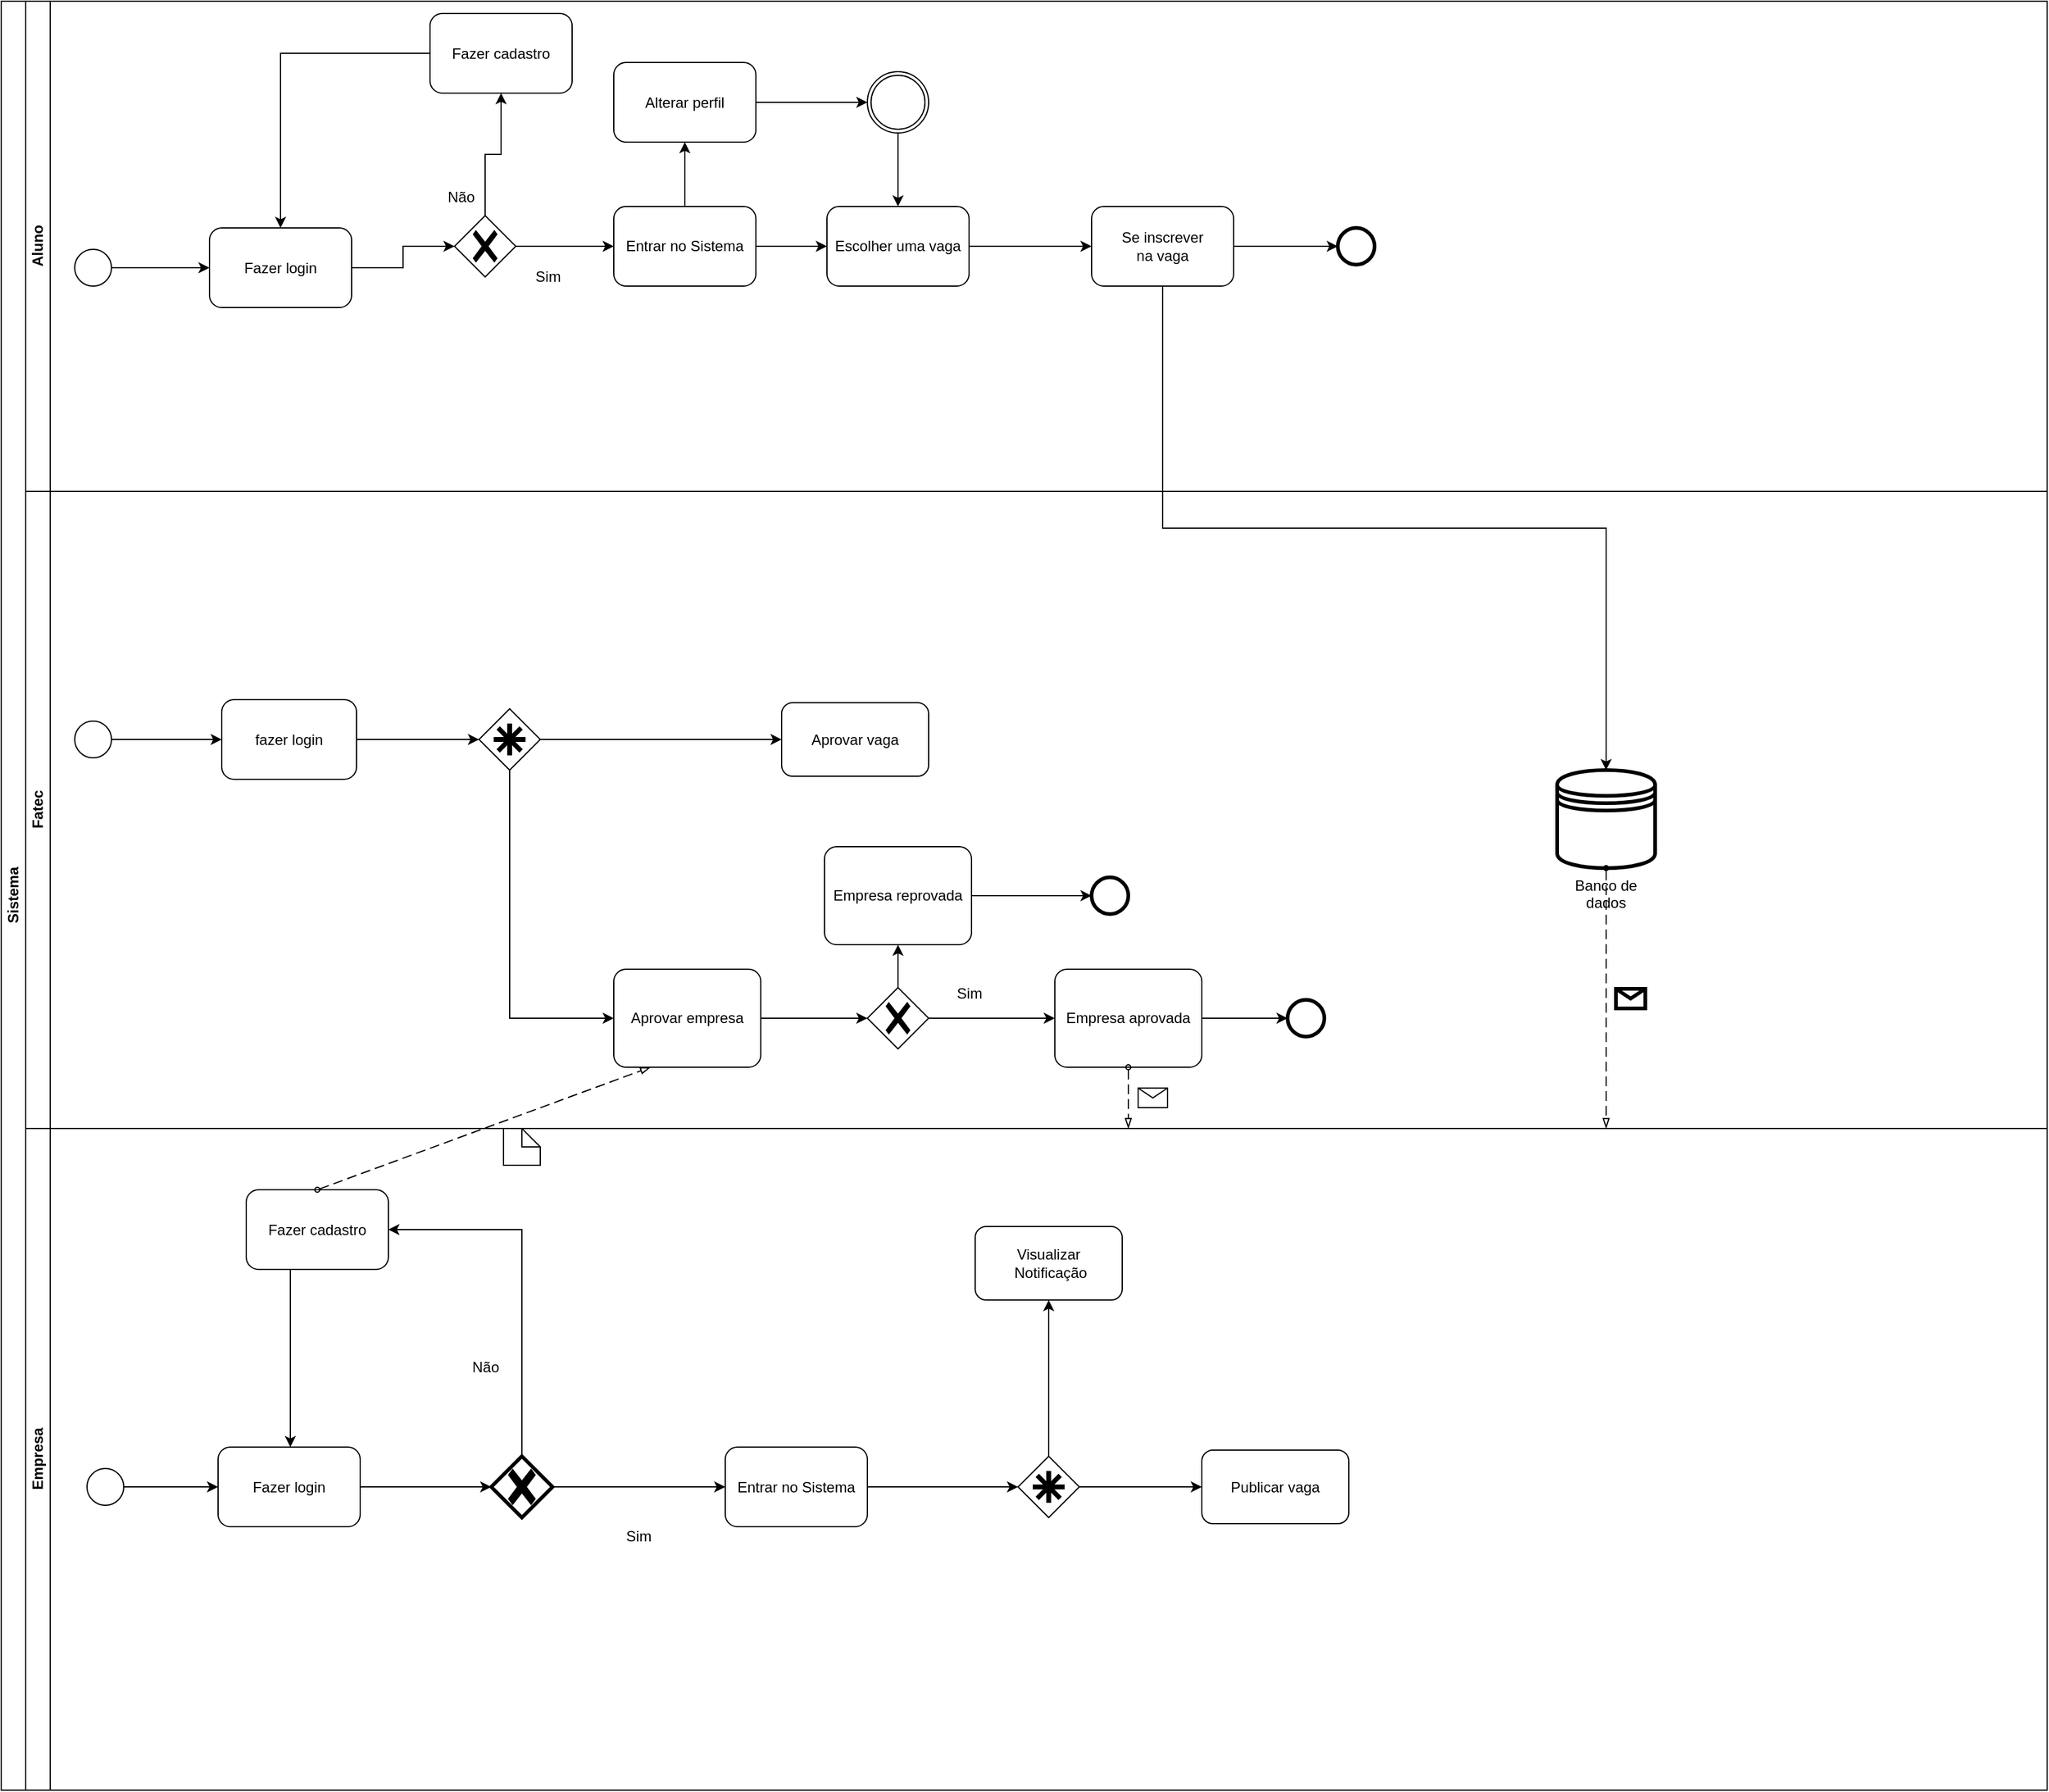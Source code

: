 <mxfile version="20.3.0" type="device"><diagram id="prtHgNgQTEPvFCAcTncT" name="Page-1"><mxGraphModel dx="907" dy="582" grid="1" gridSize="10" guides="1" tooltips="1" connect="1" arrows="1" fold="1" page="1" pageScale="1" pageWidth="827" pageHeight="1169" math="0" shadow="0"><root><mxCell id="0"/><mxCell id="1" parent="0"/><mxCell id="dNxyNK7c78bLwvsdeMH5-19" value="Sistema" style="swimlane;html=1;childLayout=stackLayout;resizeParent=1;resizeParentMax=0;horizontal=0;startSize=20;horizontalStack=0;" parent="1" vertex="1"><mxGeometry x="120" y="120" width="1670" height="1460" as="geometry"/></mxCell><mxCell id="dNxyNK7c78bLwvsdeMH5-20" value="Aluno" style="swimlane;html=1;startSize=20;horizontal=0;" parent="dNxyNK7c78bLwvsdeMH5-19" vertex="1"><mxGeometry x="20" width="1650" height="400" as="geometry"/></mxCell><mxCell id="dNxyNK7c78bLwvsdeMH5-23" value="" style="ellipse;whiteSpace=wrap;html=1;" parent="dNxyNK7c78bLwvsdeMH5-20" vertex="1"><mxGeometry x="40" y="202.5" width="30" height="30" as="geometry"/></mxCell><mxCell id="GHSd33qGZUoeTmm6zfTc-11" style="edgeStyle=orthogonalEdgeStyle;rounded=0;orthogonalLoop=1;jettySize=auto;html=1;entryX=0;entryY=0.5;entryDx=0;entryDy=0;entryPerimeter=0;" parent="dNxyNK7c78bLwvsdeMH5-20" source="GHSd33qGZUoeTmm6zfTc-7" target="GHSd33qGZUoeTmm6zfTc-8" edge="1"><mxGeometry relative="1" as="geometry"/></mxCell><mxCell id="GHSd33qGZUoeTmm6zfTc-7" value="Fazer login" style="points=[[0.25,0,0],[0.5,0,0],[0.75,0,0],[1,0.25,0],[1,0.5,0],[1,0.75,0],[0.75,1,0],[0.5,1,0],[0.25,1,0],[0,0.75,0],[0,0.5,0],[0,0.25,0]];shape=mxgraph.bpmn.task;whiteSpace=wrap;rectStyle=rounded;size=10;taskMarker=abstract;" parent="dNxyNK7c78bLwvsdeMH5-20" vertex="1"><mxGeometry x="150" y="185" width="116" height="65" as="geometry"/></mxCell><mxCell id="GHSd33qGZUoeTmm6zfTc-6" value="" style="edgeStyle=orthogonalEdgeStyle;rounded=0;orthogonalLoop=1;jettySize=auto;html=1;entryX=0;entryY=0.5;entryDx=0;entryDy=0;entryPerimeter=0;" parent="dNxyNK7c78bLwvsdeMH5-20" source="dNxyNK7c78bLwvsdeMH5-23" target="GHSd33qGZUoeTmm6zfTc-7" edge="1"><mxGeometry relative="1" as="geometry"><mxPoint x="105" y="95.0" as="targetPoint"/></mxGeometry></mxCell><mxCell id="GHSd33qGZUoeTmm6zfTc-8" value="" style="points=[[0.25,0.25,0],[0.5,0,0],[0.75,0.25,0],[1,0.5,0],[0.75,0.75,0],[0.5,1,0],[0.25,0.75,0],[0,0.5,0]];shape=mxgraph.bpmn.gateway2;html=1;verticalLabelPosition=bottom;labelBackgroundColor=#ffffff;verticalAlign=top;align=center;perimeter=rhombusPerimeter;outlineConnect=0;outline=none;symbol=none;gwType=exclusive;" parent="dNxyNK7c78bLwvsdeMH5-20" vertex="1"><mxGeometry x="350" y="175" width="50" height="50" as="geometry"/></mxCell><mxCell id="GHSd33qGZUoeTmm6zfTc-19" style="edgeStyle=orthogonalEdgeStyle;rounded=0;orthogonalLoop=1;jettySize=auto;html=1;entryX=0.5;entryY=0;entryDx=0;entryDy=0;entryPerimeter=0;" parent="dNxyNK7c78bLwvsdeMH5-20" source="GHSd33qGZUoeTmm6zfTc-14" target="GHSd33qGZUoeTmm6zfTc-7" edge="1"><mxGeometry relative="1" as="geometry"/></mxCell><mxCell id="GHSd33qGZUoeTmm6zfTc-14" value="Fazer cadastro" style="points=[[0.25,0,0],[0.5,0,0],[0.75,0,0],[1,0.25,0],[1,0.5,0],[1,0.75,0],[0.75,1,0],[0.5,1,0],[0.25,1,0],[0,0.75,0],[0,0.5,0],[0,0.25,0]];shape=mxgraph.bpmn.task;whiteSpace=wrap;rectStyle=rounded;size=10;taskMarker=abstract;" parent="dNxyNK7c78bLwvsdeMH5-20" vertex="1"><mxGeometry x="330" y="10" width="116" height="65" as="geometry"/></mxCell><mxCell id="GHSd33qGZUoeTmm6zfTc-12" style="edgeStyle=orthogonalEdgeStyle;rounded=0;orthogonalLoop=1;jettySize=auto;html=1;entryX=0.5;entryY=1;entryDx=0;entryDy=0;entryPerimeter=0;" parent="dNxyNK7c78bLwvsdeMH5-20" source="GHSd33qGZUoeTmm6zfTc-8" target="GHSd33qGZUoeTmm6zfTc-14" edge="1"><mxGeometry relative="1" as="geometry"><mxPoint x="365" y="60" as="targetPoint"/></mxGeometry></mxCell><mxCell id="GHSd33qGZUoeTmm6zfTc-15" value="Não" style="text;html=1;align=center;verticalAlign=middle;resizable=0;points=[];autosize=1;strokeColor=none;fillColor=none;" parent="dNxyNK7c78bLwvsdeMH5-20" vertex="1"><mxGeometry x="330" y="145" width="50" height="30" as="geometry"/></mxCell><mxCell id="GHSd33qGZUoeTmm6zfTc-16" value="Sim" style="text;html=1;align=center;verticalAlign=middle;resizable=0;points=[];autosize=1;strokeColor=none;fillColor=none;" parent="dNxyNK7c78bLwvsdeMH5-20" vertex="1"><mxGeometry x="406" y="210" width="40" height="30" as="geometry"/></mxCell><mxCell id="GHSd33qGZUoeTmm6zfTc-28" style="edgeStyle=orthogonalEdgeStyle;rounded=0;orthogonalLoop=1;jettySize=auto;html=1;" parent="dNxyNK7c78bLwvsdeMH5-20" source="GHSd33qGZUoeTmm6zfTc-18" target="GHSd33qGZUoeTmm6zfTc-27" edge="1"><mxGeometry relative="1" as="geometry"/></mxCell><mxCell id="GHSd33qGZUoeTmm6zfTc-18" value="Entrar no Sistema" style="points=[[0.25,0,0],[0.5,0,0],[0.75,0,0],[1,0.25,0],[1,0.5,0],[1,0.75,0],[0.75,1,0],[0.5,1,0],[0.25,1,0],[0,0.75,0],[0,0.5,0],[0,0.25,0]];shape=mxgraph.bpmn.task;whiteSpace=wrap;rectStyle=rounded;size=10;taskMarker=abstract;" parent="dNxyNK7c78bLwvsdeMH5-20" vertex="1"><mxGeometry x="480" y="167.5" width="116" height="65" as="geometry"/></mxCell><mxCell id="GHSd33qGZUoeTmm6zfTc-17" style="edgeStyle=orthogonalEdgeStyle;rounded=0;orthogonalLoop=1;jettySize=auto;html=1;exitX=1;exitY=0.5;exitDx=0;exitDy=0;exitPerimeter=0;entryX=0;entryY=0.5;entryDx=0;entryDy=0;entryPerimeter=0;" parent="dNxyNK7c78bLwvsdeMH5-20" source="GHSd33qGZUoeTmm6zfTc-8" target="GHSd33qGZUoeTmm6zfTc-18" edge="1"><mxGeometry relative="1" as="geometry"><mxPoint x="460" y="200.241" as="targetPoint"/></mxGeometry></mxCell><mxCell id="GHSd33qGZUoeTmm6zfTc-24" style="edgeStyle=orthogonalEdgeStyle;rounded=0;orthogonalLoop=1;jettySize=auto;html=1;entryX=0;entryY=0.5;entryDx=0;entryDy=0;entryPerimeter=0;" parent="dNxyNK7c78bLwvsdeMH5-20" source="GHSd33qGZUoeTmm6zfTc-21" target="GHSd33qGZUoeTmm6zfTc-23" edge="1"><mxGeometry relative="1" as="geometry"/></mxCell><mxCell id="GHSd33qGZUoeTmm6zfTc-21" value="Escolher uma vaga" style="points=[[0.25,0,0],[0.5,0,0],[0.75,0,0],[1,0.25,0],[1,0.5,0],[1,0.75,0],[0.75,1,0],[0.5,1,0],[0.25,1,0],[0,0.75,0],[0,0.5,0],[0,0.25,0]];shape=mxgraph.bpmn.task;whiteSpace=wrap;rectStyle=rounded;size=10;taskMarker=abstract;" parent="dNxyNK7c78bLwvsdeMH5-20" vertex="1"><mxGeometry x="654" y="167.5" width="116" height="65" as="geometry"/></mxCell><mxCell id="GHSd33qGZUoeTmm6zfTc-20" style="edgeStyle=orthogonalEdgeStyle;rounded=0;orthogonalLoop=1;jettySize=auto;html=1;entryX=0;entryY=0.5;entryDx=0;entryDy=0;entryPerimeter=0;" parent="dNxyNK7c78bLwvsdeMH5-20" source="GHSd33qGZUoeTmm6zfTc-18" target="GHSd33qGZUoeTmm6zfTc-21" edge="1"><mxGeometry relative="1" as="geometry"><mxPoint x="660" y="200.0" as="targetPoint"/></mxGeometry></mxCell><mxCell id="GHSd33qGZUoeTmm6zfTc-33" style="edgeStyle=orthogonalEdgeStyle;rounded=0;orthogonalLoop=1;jettySize=auto;html=1;entryX=0;entryY=0.5;entryDx=0;entryDy=0;" parent="dNxyNK7c78bLwvsdeMH5-20" source="GHSd33qGZUoeTmm6zfTc-23" target="GHSd33qGZUoeTmm6zfTc-29" edge="1"><mxGeometry relative="1" as="geometry"/></mxCell><mxCell id="GHSd33qGZUoeTmm6zfTc-23" value="Se inscrever&#10;na vaga" style="points=[[0.25,0,0],[0.5,0,0],[0.75,0,0],[1,0.25,0],[1,0.5,0],[1,0.75,0],[0.75,1,0],[0.5,1,0],[0.25,1,0],[0,0.75,0],[0,0.5,0],[0,0.25,0]];shape=mxgraph.bpmn.task;whiteSpace=wrap;rectStyle=rounded;size=10;taskMarker=abstract;" parent="dNxyNK7c78bLwvsdeMH5-20" vertex="1"><mxGeometry x="870" y="167.5" width="116" height="65" as="geometry"/></mxCell><mxCell id="GHSd33qGZUoeTmm6zfTc-31" style="edgeStyle=orthogonalEdgeStyle;rounded=0;orthogonalLoop=1;jettySize=auto;html=1;" parent="dNxyNK7c78bLwvsdeMH5-20" source="GHSd33qGZUoeTmm6zfTc-27" target="GHSd33qGZUoeTmm6zfTc-30" edge="1"><mxGeometry relative="1" as="geometry"/></mxCell><mxCell id="GHSd33qGZUoeTmm6zfTc-27" value="Alterar perfil" style="points=[[0.25,0,0],[0.5,0,0],[0.75,0,0],[1,0.25,0],[1,0.5,0],[1,0.75,0],[0.75,1,0],[0.5,1,0],[0.25,1,0],[0,0.75,0],[0,0.5,0],[0,0.25,0]];shape=mxgraph.bpmn.task;whiteSpace=wrap;rectStyle=rounded;size=10;taskMarker=abstract;" parent="dNxyNK7c78bLwvsdeMH5-20" vertex="1"><mxGeometry x="480" y="50" width="116" height="65" as="geometry"/></mxCell><mxCell id="GHSd33qGZUoeTmm6zfTc-29" value="" style="ellipse;whiteSpace=wrap;html=1;strokeWidth=3;" parent="dNxyNK7c78bLwvsdeMH5-20" vertex="1"><mxGeometry x="1071" y="185" width="30" height="30" as="geometry"/></mxCell><mxCell id="GHSd33qGZUoeTmm6zfTc-32" style="edgeStyle=orthogonalEdgeStyle;rounded=0;orthogonalLoop=1;jettySize=auto;html=1;entryX=0.5;entryY=0;entryDx=0;entryDy=0;entryPerimeter=0;" parent="dNxyNK7c78bLwvsdeMH5-20" source="GHSd33qGZUoeTmm6zfTc-30" target="GHSd33qGZUoeTmm6zfTc-21" edge="1"><mxGeometry relative="1" as="geometry"/></mxCell><mxCell id="GHSd33qGZUoeTmm6zfTc-30" value="" style="points=[[0.145,0.145,0],[0.5,0,0],[0.855,0.145,0],[1,0.5,0],[0.855,0.855,0],[0.5,1,0],[0.145,0.855,0],[0,0.5,0]];shape=mxgraph.bpmn.event;html=1;verticalLabelPosition=bottom;labelBackgroundColor=#ffffff;verticalAlign=top;align=center;perimeter=ellipsePerimeter;outlineConnect=0;aspect=fixed;outline=throwing;symbol=general;" parent="dNxyNK7c78bLwvsdeMH5-20" vertex="1"><mxGeometry x="687" y="57.5" width="50" height="50" as="geometry"/></mxCell><mxCell id="dNxyNK7c78bLwvsdeMH5-21" value="Fatec&lt;br&gt;" style="swimlane;html=1;startSize=20;horizontal=0;" parent="dNxyNK7c78bLwvsdeMH5-19" vertex="1"><mxGeometry x="20" y="400" width="1650" height="520" as="geometry"/></mxCell><mxCell id="GHSd33qGZUoeTmm6zfTc-71" style="edgeStyle=orthogonalEdgeStyle;rounded=0;orthogonalLoop=1;jettySize=auto;html=1;entryX=0;entryY=0.5;entryDx=0;entryDy=0;entryPerimeter=0;" parent="dNxyNK7c78bLwvsdeMH5-21" source="GHSd33qGZUoeTmm6zfTc-1" target="GHSd33qGZUoeTmm6zfTc-70" edge="1"><mxGeometry relative="1" as="geometry"/></mxCell><mxCell id="GHSd33qGZUoeTmm6zfTc-1" value="" style="ellipse;whiteSpace=wrap;html=1;" parent="dNxyNK7c78bLwvsdeMH5-21" vertex="1"><mxGeometry x="40" y="187.5" width="30" height="30" as="geometry"/></mxCell><mxCell id="GHSd33qGZUoeTmm6zfTc-34" value="Banco de dados" style="shape=datastore;whiteSpace=wrap;html=1;labelPosition=center;verticalLabelPosition=bottom;align=center;verticalAlign=top;strokeWidth=3;" parent="dNxyNK7c78bLwvsdeMH5-21" vertex="1"><mxGeometry x="1250" y="227.5" width="80" height="80" as="geometry"/></mxCell><mxCell id="GHSd33qGZUoeTmm6zfTc-75" style="edgeStyle=orthogonalEdgeStyle;rounded=0;orthogonalLoop=1;jettySize=auto;html=1;entryX=0;entryY=0.5;entryDx=0;entryDy=0;entryPerimeter=0;" parent="dNxyNK7c78bLwvsdeMH5-21" source="GHSd33qGZUoeTmm6zfTc-70" target="GHSd33qGZUoeTmm6zfTc-74" edge="1"><mxGeometry relative="1" as="geometry"/></mxCell><mxCell id="GHSd33qGZUoeTmm6zfTc-70" value="fazer login" style="points=[[0.25,0,0],[0.5,0,0],[0.75,0,0],[1,0.25,0],[1,0.5,0],[1,0.75,0],[0.75,1,0],[0.5,1,0],[0.25,1,0],[0,0.75,0],[0,0.5,0],[0,0.25,0]];shape=mxgraph.bpmn.task;whiteSpace=wrap;rectStyle=rounded;size=10;taskMarker=abstract;strokeWidth=1;" parent="dNxyNK7c78bLwvsdeMH5-21" vertex="1"><mxGeometry x="160" y="170" width="110" height="65" as="geometry"/></mxCell><mxCell id="GHSd33qGZUoeTmm6zfTc-77" style="edgeStyle=orthogonalEdgeStyle;rounded=0;orthogonalLoop=1;jettySize=auto;html=1;entryX=0;entryY=0.5;entryDx=0;entryDy=0;entryPerimeter=0;" parent="dNxyNK7c78bLwvsdeMH5-21" source="GHSd33qGZUoeTmm6zfTc-74" target="GHSd33qGZUoeTmm6zfTc-76" edge="1"><mxGeometry relative="1" as="geometry"><Array as="points"><mxPoint x="395" y="430"/></Array></mxGeometry></mxCell><mxCell id="zQYYaBtfGPh8y33u3daF-138" style="edgeStyle=orthogonalEdgeStyle;rounded=0;orthogonalLoop=1;jettySize=auto;html=1;entryX=0;entryY=0.5;entryDx=0;entryDy=0;" edge="1" parent="dNxyNK7c78bLwvsdeMH5-21" source="GHSd33qGZUoeTmm6zfTc-74" target="zQYYaBtfGPh8y33u3daF-112"><mxGeometry relative="1" as="geometry"/></mxCell><mxCell id="GHSd33qGZUoeTmm6zfTc-74" value="" style="points=[[0.25,0.25,0],[0.5,0,0],[0.75,0.25,0],[1,0.5,0],[0.75,0.75,0],[0.5,1,0],[0.25,0.75,0],[0,0.5,0]];shape=mxgraph.bpmn.gateway2;html=1;verticalLabelPosition=bottom;labelBackgroundColor=#ffffff;verticalAlign=top;align=center;perimeter=rhombusPerimeter;outlineConnect=0;outline=none;symbol=none;gwType=complex;strokeWidth=1;" parent="dNxyNK7c78bLwvsdeMH5-21" vertex="1"><mxGeometry x="370" y="177.5" width="50" height="50" as="geometry"/></mxCell><mxCell id="GHSd33qGZUoeTmm6zfTc-86" style="edgeStyle=orthogonalEdgeStyle;rounded=0;orthogonalLoop=1;jettySize=auto;html=1;" parent="dNxyNK7c78bLwvsdeMH5-21" source="GHSd33qGZUoeTmm6zfTc-76" target="GHSd33qGZUoeTmm6zfTc-81" edge="1"><mxGeometry relative="1" as="geometry"/></mxCell><mxCell id="GHSd33qGZUoeTmm6zfTc-76" value="Aprovar empresa" style="points=[[0.25,0,0],[0.5,0,0],[0.75,0,0],[1,0.25,0],[1,0.5,0],[1,0.75,0],[0.75,1,0],[0.5,1,0],[0.25,1,0],[0,0.75,0],[0,0.5,0],[0,0.25,0]];shape=mxgraph.bpmn.task;whiteSpace=wrap;rectStyle=rounded;size=10;taskMarker=abstract;strokeWidth=1;" parent="dNxyNK7c78bLwvsdeMH5-21" vertex="1"><mxGeometry x="480" y="390" width="120" height="80" as="geometry"/></mxCell><mxCell id="GHSd33qGZUoeTmm6zfTc-83" style="edgeStyle=orthogonalEdgeStyle;rounded=0;orthogonalLoop=1;jettySize=auto;html=1;entryX=0;entryY=0.5;entryDx=0;entryDy=0;entryPerimeter=0;" parent="dNxyNK7c78bLwvsdeMH5-21" source="GHSd33qGZUoeTmm6zfTc-81" target="GHSd33qGZUoeTmm6zfTc-82" edge="1"><mxGeometry relative="1" as="geometry"/></mxCell><mxCell id="zQYYaBtfGPh8y33u3daF-30" style="edgeStyle=orthogonalEdgeStyle;rounded=0;orthogonalLoop=1;jettySize=auto;html=1;entryX=0.5;entryY=1;entryDx=0;entryDy=0;entryPerimeter=0;" edge="1" parent="dNxyNK7c78bLwvsdeMH5-21" source="GHSd33qGZUoeTmm6zfTc-81" target="zQYYaBtfGPh8y33u3daF-29"><mxGeometry relative="1" as="geometry"/></mxCell><mxCell id="GHSd33qGZUoeTmm6zfTc-81" value="" style="points=[[0.25,0.25,0],[0.5,0,0],[0.75,0.25,0],[1,0.5,0],[0.75,0.75,0],[0.5,1,0],[0.25,0.75,0],[0,0.5,0]];shape=mxgraph.bpmn.gateway2;html=1;verticalLabelPosition=bottom;labelBackgroundColor=#ffffff;verticalAlign=top;align=center;perimeter=rhombusPerimeter;outlineConnect=0;outline=none;symbol=none;gwType=exclusive;strokeWidth=1;" parent="dNxyNK7c78bLwvsdeMH5-21" vertex="1"><mxGeometry x="687" y="405" width="50" height="50" as="geometry"/></mxCell><mxCell id="GHSd33qGZUoeTmm6zfTc-85" style="edgeStyle=orthogonalEdgeStyle;rounded=0;orthogonalLoop=1;jettySize=auto;html=1;entryX=0;entryY=0.5;entryDx=0;entryDy=0;" parent="dNxyNK7c78bLwvsdeMH5-21" source="GHSd33qGZUoeTmm6zfTc-82" target="GHSd33qGZUoeTmm6zfTc-84" edge="1"><mxGeometry relative="1" as="geometry"/></mxCell><mxCell id="GHSd33qGZUoeTmm6zfTc-82" value="Empresa aprovada" style="points=[[0.25,0,0],[0.5,0,0],[0.75,0,0],[1,0.25,0],[1,0.5,0],[1,0.75,0],[0.75,1,0],[0.5,1,0],[0.25,1,0],[0,0.75,0],[0,0.5,0],[0,0.25,0]];shape=mxgraph.bpmn.task;whiteSpace=wrap;rectStyle=rounded;size=10;taskMarker=abstract;strokeWidth=1;" parent="dNxyNK7c78bLwvsdeMH5-21" vertex="1"><mxGeometry x="840" y="390" width="120" height="80" as="geometry"/></mxCell><mxCell id="GHSd33qGZUoeTmm6zfTc-84" value="" style="ellipse;whiteSpace=wrap;html=1;strokeWidth=3;" parent="dNxyNK7c78bLwvsdeMH5-21" vertex="1"><mxGeometry x="1030" y="415" width="30" height="30" as="geometry"/></mxCell><mxCell id="zQYYaBtfGPh8y33u3daF-32" style="edgeStyle=orthogonalEdgeStyle;rounded=0;orthogonalLoop=1;jettySize=auto;html=1;" edge="1" parent="dNxyNK7c78bLwvsdeMH5-21" source="zQYYaBtfGPh8y33u3daF-29" target="zQYYaBtfGPh8y33u3daF-31"><mxGeometry relative="1" as="geometry"/></mxCell><mxCell id="zQYYaBtfGPh8y33u3daF-29" value="Empresa reprovada" style="points=[[0.25,0,0],[0.5,0,0],[0.75,0,0],[1,0.25,0],[1,0.5,0],[1,0.75,0],[0.75,1,0],[0.5,1,0],[0.25,1,0],[0,0.75,0],[0,0.5,0],[0,0.25,0]];shape=mxgraph.bpmn.task;whiteSpace=wrap;rectStyle=rounded;size=10;taskMarker=abstract;strokeWidth=1;" vertex="1" parent="dNxyNK7c78bLwvsdeMH5-21"><mxGeometry x="652" y="290" width="120" height="80" as="geometry"/></mxCell><mxCell id="zQYYaBtfGPh8y33u3daF-31" value="" style="ellipse;whiteSpace=wrap;html=1;strokeWidth=3;" vertex="1" parent="dNxyNK7c78bLwvsdeMH5-21"><mxGeometry x="870" y="315" width="30" height="30" as="geometry"/></mxCell><mxCell id="zQYYaBtfGPh8y33u3daF-112" value="Aprovar vaga" style="rounded=1;whiteSpace=wrap;html=1;" vertex="1" parent="dNxyNK7c78bLwvsdeMH5-21"><mxGeometry x="617" y="172.5" width="120" height="60" as="geometry"/></mxCell><mxCell id="dNxyNK7c78bLwvsdeMH5-22" value="Empresa" style="swimlane;html=1;startSize=20;horizontal=0;" parent="dNxyNK7c78bLwvsdeMH5-19" vertex="1"><mxGeometry x="20" y="920" width="1650" height="540" as="geometry"/></mxCell><mxCell id="GHSd33qGZUoeTmm6zfTc-54" style="edgeStyle=orthogonalEdgeStyle;rounded=0;orthogonalLoop=1;jettySize=auto;html=1;entryX=0;entryY=0.5;entryDx=0;entryDy=0;entryPerimeter=0;" parent="dNxyNK7c78bLwvsdeMH5-22" source="GHSd33qGZUoeTmm6zfTc-2" target="GHSd33qGZUoeTmm6zfTc-53" edge="1"><mxGeometry relative="1" as="geometry"/></mxCell><mxCell id="GHSd33qGZUoeTmm6zfTc-2" value="" style="ellipse;whiteSpace=wrap;html=1;" parent="dNxyNK7c78bLwvsdeMH5-22" vertex="1"><mxGeometry x="50" y="277.5" width="30" height="30" as="geometry"/></mxCell><mxCell id="GHSd33qGZUoeTmm6zfTc-58" style="edgeStyle=orthogonalEdgeStyle;rounded=0;orthogonalLoop=1;jettySize=auto;html=1;entryX=0;entryY=0.5;entryDx=0;entryDy=0;entryPerimeter=0;" parent="dNxyNK7c78bLwvsdeMH5-22" source="GHSd33qGZUoeTmm6zfTc-53" target="GHSd33qGZUoeTmm6zfTc-57" edge="1"><mxGeometry relative="1" as="geometry"/></mxCell><mxCell id="GHSd33qGZUoeTmm6zfTc-53" value="Fazer login" style="points=[[0.25,0,0],[0.5,0,0],[0.75,0,0],[1,0.25,0],[1,0.5,0],[1,0.75,0],[0.75,1,0],[0.5,1,0],[0.25,1,0],[0,0.75,0],[0,0.5,0],[0,0.25,0]];shape=mxgraph.bpmn.task;whiteSpace=wrap;rectStyle=rounded;size=10;taskMarker=abstract;" parent="dNxyNK7c78bLwvsdeMH5-22" vertex="1"><mxGeometry x="157" y="260" width="116" height="65" as="geometry"/></mxCell><mxCell id="zQYYaBtfGPh8y33u3daF-38" style="edgeStyle=orthogonalEdgeStyle;rounded=0;orthogonalLoop=1;jettySize=auto;html=1;entryX=0;entryY=0.5;entryDx=0;entryDy=0;entryPerimeter=0;" edge="1" parent="dNxyNK7c78bLwvsdeMH5-22" source="GHSd33qGZUoeTmm6zfTc-56" target="zQYYaBtfGPh8y33u3daF-37"><mxGeometry relative="1" as="geometry"/></mxCell><mxCell id="GHSd33qGZUoeTmm6zfTc-56" value="Entrar no Sistema" style="points=[[0.25,0,0],[0.5,0,0],[0.75,0,0],[1,0.25,0],[1,0.5,0],[1,0.75,0],[0.75,1,0],[0.5,1,0],[0.25,1,0],[0,0.75,0],[0,0.5,0],[0,0.25,0]];shape=mxgraph.bpmn.task;whiteSpace=wrap;rectStyle=rounded;size=10;taskMarker=abstract;" parent="dNxyNK7c78bLwvsdeMH5-22" vertex="1"><mxGeometry x="571" y="260" width="116" height="65" as="geometry"/></mxCell><mxCell id="GHSd33qGZUoeTmm6zfTc-63" style="edgeStyle=orthogonalEdgeStyle;rounded=0;orthogonalLoop=1;jettySize=auto;html=1;" parent="dNxyNK7c78bLwvsdeMH5-22" source="GHSd33qGZUoeTmm6zfTc-55" target="GHSd33qGZUoeTmm6zfTc-53" edge="1"><mxGeometry relative="1" as="geometry"><Array as="points"><mxPoint x="216" y="200"/><mxPoint x="216" y="200"/></Array></mxGeometry></mxCell><mxCell id="GHSd33qGZUoeTmm6zfTc-55" value="Fazer cadastro" style="points=[[0.25,0,0],[0.5,0,0],[0.75,0,0],[1,0.25,0],[1,0.5,0],[1,0.75,0],[0.75,1,0],[0.5,1,0],[0.25,1,0],[0,0.75,0],[0,0.5,0],[0,0.25,0]];shape=mxgraph.bpmn.task;whiteSpace=wrap;rectStyle=rounded;size=10;taskMarker=abstract;" parent="dNxyNK7c78bLwvsdeMH5-22" vertex="1"><mxGeometry x="180" y="50" width="116" height="65" as="geometry"/></mxCell><mxCell id="GHSd33qGZUoeTmm6zfTc-59" style="edgeStyle=orthogonalEdgeStyle;rounded=0;orthogonalLoop=1;jettySize=auto;html=1;entryX=0;entryY=0.5;entryDx=0;entryDy=0;entryPerimeter=0;" parent="dNxyNK7c78bLwvsdeMH5-22" source="GHSd33qGZUoeTmm6zfTc-57" target="GHSd33qGZUoeTmm6zfTc-56" edge="1"><mxGeometry relative="1" as="geometry"/></mxCell><mxCell id="zQYYaBtfGPh8y33u3daF-140" style="edgeStyle=orthogonalEdgeStyle;rounded=0;orthogonalLoop=1;jettySize=auto;html=1;entryX=1;entryY=0.5;entryDx=0;entryDy=0;entryPerimeter=0;" edge="1" parent="dNxyNK7c78bLwvsdeMH5-22" source="GHSd33qGZUoeTmm6zfTc-57" target="GHSd33qGZUoeTmm6zfTc-55"><mxGeometry relative="1" as="geometry"><Array as="points"><mxPoint x="405" y="82"/></Array></mxGeometry></mxCell><mxCell id="GHSd33qGZUoeTmm6zfTc-57" value="" style="points=[[0.25,0.25,0],[0.5,0,0],[0.75,0.25,0],[1,0.5,0],[0.75,0.75,0],[0.5,1,0],[0.25,0.75,0],[0,0.5,0]];shape=mxgraph.bpmn.gateway2;html=1;verticalLabelPosition=bottom;labelBackgroundColor=#ffffff;verticalAlign=top;align=center;perimeter=rhombusPerimeter;outlineConnect=0;outline=none;symbol=none;gwType=exclusive;strokeWidth=3;" parent="dNxyNK7c78bLwvsdeMH5-22" vertex="1"><mxGeometry x="380" y="267.5" width="50" height="50" as="geometry"/></mxCell><mxCell id="zQYYaBtfGPh8y33u3daF-34" value="Sim" style="text;html=1;align=center;verticalAlign=middle;resizable=0;points=[];autosize=1;strokeColor=none;fillColor=none;" vertex="1" parent="dNxyNK7c78bLwvsdeMH5-22"><mxGeometry x="480" y="317.5" width="40" height="30" as="geometry"/></mxCell><mxCell id="zQYYaBtfGPh8y33u3daF-35" value="Não" style="text;html=1;align=center;verticalAlign=middle;resizable=0;points=[];autosize=1;strokeColor=none;fillColor=none;" vertex="1" parent="dNxyNK7c78bLwvsdeMH5-22"><mxGeometry x="350" y="180" width="50" height="30" as="geometry"/></mxCell><mxCell id="zQYYaBtfGPh8y33u3daF-36" value="Publicar vaga" style="rounded=1;whiteSpace=wrap;html=1;" vertex="1" parent="dNxyNK7c78bLwvsdeMH5-22"><mxGeometry x="960" y="262.5" width="120" height="60" as="geometry"/></mxCell><mxCell id="zQYYaBtfGPh8y33u3daF-109" style="edgeStyle=orthogonalEdgeStyle;rounded=0;orthogonalLoop=1;jettySize=auto;html=1;entryX=0;entryY=0.5;entryDx=0;entryDy=0;" edge="1" parent="dNxyNK7c78bLwvsdeMH5-22" source="zQYYaBtfGPh8y33u3daF-37" target="zQYYaBtfGPh8y33u3daF-36"><mxGeometry relative="1" as="geometry"/></mxCell><mxCell id="zQYYaBtfGPh8y33u3daF-111" style="edgeStyle=orthogonalEdgeStyle;rounded=0;orthogonalLoop=1;jettySize=auto;html=1;entryX=0.5;entryY=1;entryDx=0;entryDy=0;" edge="1" parent="dNxyNK7c78bLwvsdeMH5-22" source="zQYYaBtfGPh8y33u3daF-37" target="zQYYaBtfGPh8y33u3daF-106"><mxGeometry relative="1" as="geometry"/></mxCell><mxCell id="zQYYaBtfGPh8y33u3daF-37" value="" style="points=[[0.25,0.25,0],[0.5,0,0],[0.75,0.25,0],[1,0.5,0],[0.75,0.75,0],[0.5,1,0],[0.25,0.75,0],[0,0.5,0]];shape=mxgraph.bpmn.gateway2;html=1;verticalLabelPosition=bottom;labelBackgroundColor=#ffffff;verticalAlign=top;align=center;perimeter=rhombusPerimeter;outlineConnect=0;outline=none;symbol=none;gwType=complex;strokeWidth=1;" vertex="1" parent="dNxyNK7c78bLwvsdeMH5-22"><mxGeometry x="810" y="267.5" width="50" height="50" as="geometry"/></mxCell><mxCell id="zQYYaBtfGPh8y33u3daF-106" value="Visualizar&lt;br&gt;&amp;nbsp;Notificação" style="rounded=1;whiteSpace=wrap;html=1;" vertex="1" parent="dNxyNK7c78bLwvsdeMH5-22"><mxGeometry x="775" y="80" width="120" height="60" as="geometry"/></mxCell><mxCell id="zQYYaBtfGPh8y33u3daF-139" value="" style="shape=mxgraph.bpmn.data;labelPosition=center;verticalLabelPosition=bottom;align=center;verticalAlign=top;whiteSpace=wrap;size=15;html=1;" vertex="1" parent="dNxyNK7c78bLwvsdeMH5-22"><mxGeometry x="390" width="30" height="30" as="geometry"/></mxCell><mxCell id="GHSd33qGZUoeTmm6zfTc-35" style="edgeStyle=orthogonalEdgeStyle;rounded=0;orthogonalLoop=1;jettySize=auto;html=1;entryX=0.5;entryY=0;entryDx=0;entryDy=0;exitX=0.5;exitY=1;exitDx=0;exitDy=0;exitPerimeter=0;" parent="dNxyNK7c78bLwvsdeMH5-19" source="GHSd33qGZUoeTmm6zfTc-23" target="GHSd33qGZUoeTmm6zfTc-34" edge="1"><mxGeometry relative="1" as="geometry"/></mxCell><mxCell id="GHSd33qGZUoeTmm6zfTc-79" value="" style="endArrow=blockThin;html=1;labelPosition=left;verticalLabelPosition=middle;align=right;verticalAlign=middle;dashed=1;dashPattern=8 4;endFill=0;startArrow=oval;startFill=0;endSize=6;startSize=4;rounded=0;exitX=0.5;exitY=0;exitDx=0;exitDy=0;exitPerimeter=0;entryX=0.25;entryY=1;entryDx=0;entryDy=0;entryPerimeter=0;" parent="dNxyNK7c78bLwvsdeMH5-19" source="GHSd33qGZUoeTmm6zfTc-55" target="GHSd33qGZUoeTmm6zfTc-76" edge="1"><mxGeometry relative="1" as="geometry"><mxPoint x="460" y="970" as="sourcePoint"/><mxPoint x="620" y="970" as="targetPoint"/></mxGeometry></mxCell><mxCell id="GHSd33qGZUoeTmm6zfTc-36" value="" style="endArrow=blockThin;html=1;labelPosition=left;verticalLabelPosition=middle;align=right;verticalAlign=middle;dashed=1;dashPattern=8 4;endFill=0;startArrow=oval;startFill=0;endSize=6;startSize=4;rounded=0;" parent="dNxyNK7c78bLwvsdeMH5-19" source="GHSd33qGZUoeTmm6zfTc-34" edge="1"><mxGeometry relative="1" as="geometry"><mxPoint x="490" y="450" as="sourcePoint"/><mxPoint x="1310" y="920" as="targetPoint"/></mxGeometry></mxCell><mxCell id="GHSd33qGZUoeTmm6zfTc-37" value="" style="shape=message;html=1;outlineConnect=0;labelPosition=left;verticalLabelPosition=middle;align=right;verticalAlign=middle;spacingRight=5;labelBackgroundColor=#ffffff;strokeWidth=3;" parent="GHSd33qGZUoeTmm6zfTc-36" vertex="1"><mxGeometry width="24" height="16" relative="1" as="geometry"><mxPoint x="8" y="-8" as="offset"/></mxGeometry></mxCell><mxCell id="GHSd33qGZUoeTmm6zfTc-91" value="Sim&lt;br&gt;" style="text;html=1;align=center;verticalAlign=middle;resizable=0;points=[];autosize=1;strokeColor=none;fillColor=none;" parent="1" vertex="1"><mxGeometry x="890" y="915" width="40" height="30" as="geometry"/></mxCell><mxCell id="zQYYaBtfGPh8y33u3daF-27" value="" style="endArrow=blockThin;html=1;labelPosition=left;verticalLabelPosition=middle;align=right;verticalAlign=middle;dashed=1;dashPattern=8 4;endFill=0;startArrow=oval;startFill=0;endSize=6;startSize=4;rounded=0;exitX=0.5;exitY=1;exitDx=0;exitDy=0;exitPerimeter=0;" edge="1" parent="1" source="GHSd33qGZUoeTmm6zfTc-82"><mxGeometry relative="1" as="geometry"><mxPoint x="790" y="1210" as="sourcePoint"/><mxPoint x="1040" y="1040" as="targetPoint"/><Array as="points"/></mxGeometry></mxCell><mxCell id="zQYYaBtfGPh8y33u3daF-28" value="" style="shape=message;html=1;outlineConnect=0;labelPosition=left;verticalLabelPosition=middle;align=right;verticalAlign=middle;spacingRight=5;labelBackgroundColor=#ffffff;strokeWidth=1;" vertex="1" parent="zQYYaBtfGPh8y33u3daF-27"><mxGeometry width="24" height="16" relative="1" as="geometry"><mxPoint x="8" y="-8" as="offset"/></mxGeometry></mxCell></root></mxGraphModel></diagram></mxfile>